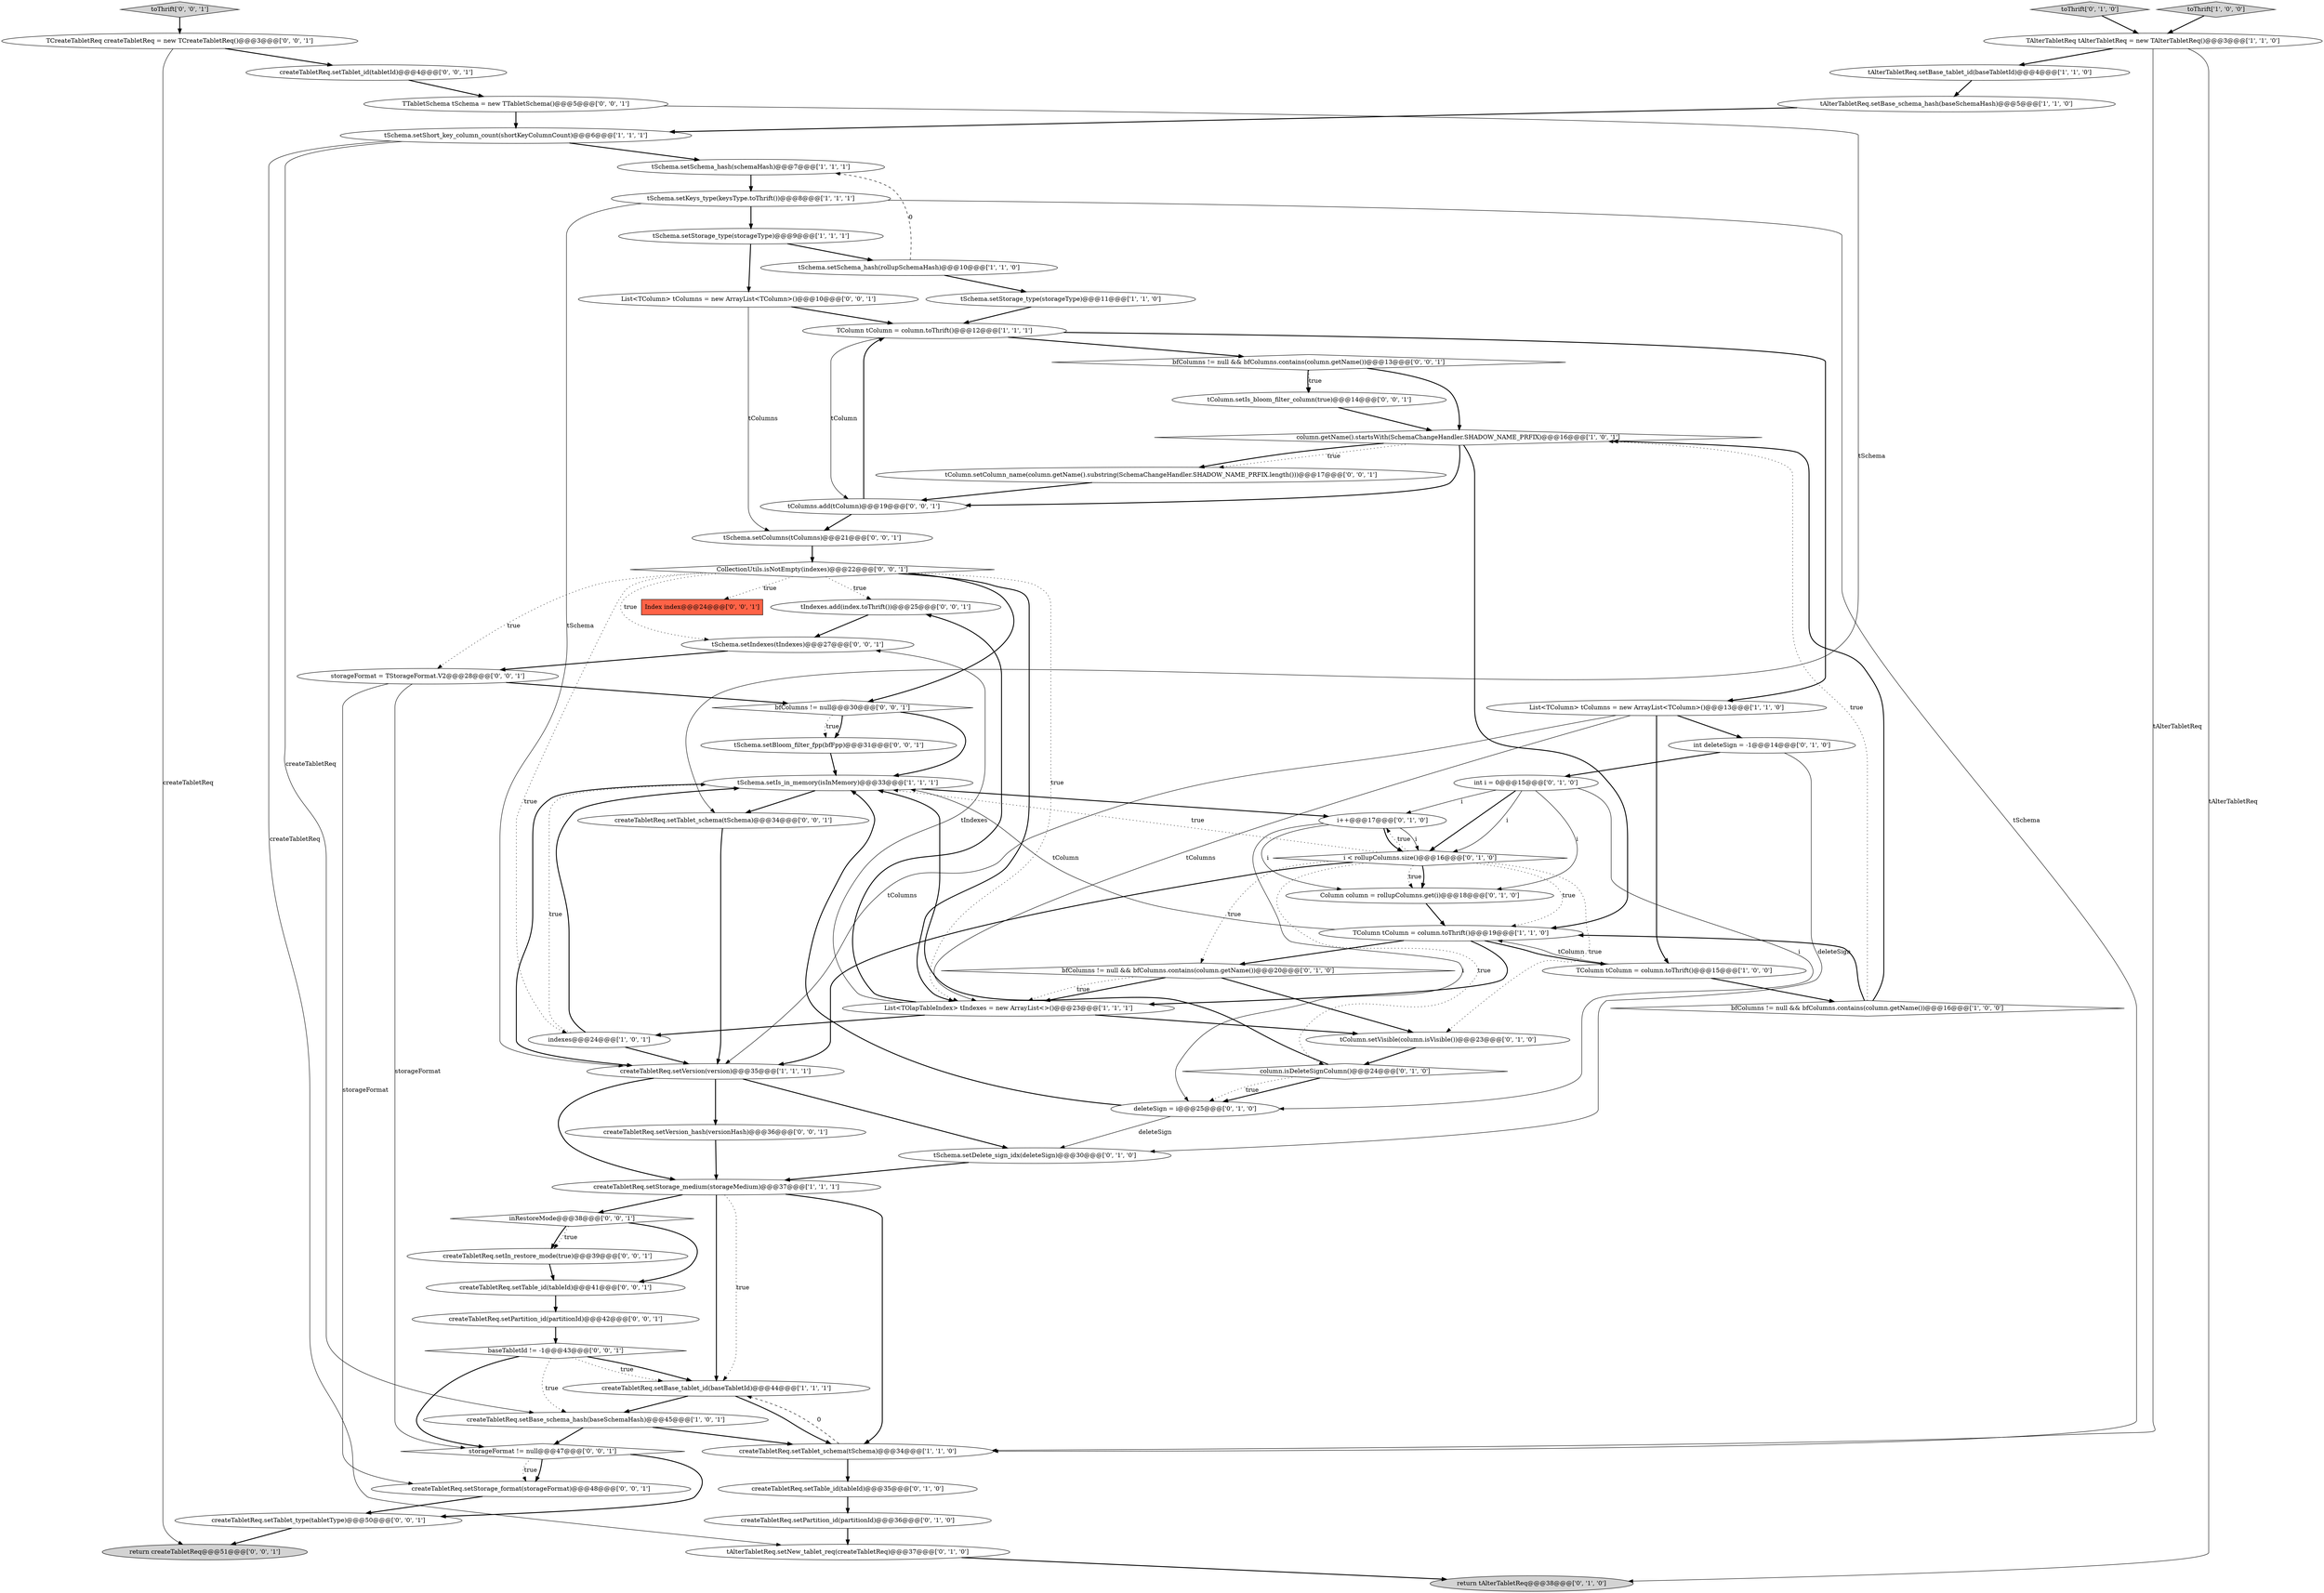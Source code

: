 digraph {
65 [style = filled, label = "baseTabletId != -1@@@43@@@['0', '0', '1']", fillcolor = white, shape = diamond image = "AAA0AAABBB3BBB"];
6 [style = filled, label = "createTabletReq.setStorage_medium(storageMedium)@@@37@@@['1', '1', '1']", fillcolor = white, shape = ellipse image = "AAA0AAABBB1BBB"];
12 [style = filled, label = "createTabletReq.setBase_tablet_id(baseTabletId)@@@44@@@['1', '1', '1']", fillcolor = white, shape = ellipse image = "AAA0AAABBB1BBB"];
44 [style = filled, label = "inRestoreMode@@@38@@@['0', '0', '1']", fillcolor = white, shape = diamond image = "AAA0AAABBB3BBB"];
3 [style = filled, label = "tSchema.setKeys_type(keysType.toThrift())@@@8@@@['1', '1', '1']", fillcolor = white, shape = ellipse image = "AAA0AAABBB1BBB"];
52 [style = filled, label = "createTabletReq.setTablet_schema(tSchema)@@@34@@@['0', '0', '1']", fillcolor = white, shape = ellipse image = "AAA0AAABBB3BBB"];
9 [style = filled, label = "TAlterTabletReq tAlterTabletReq = new TAlterTabletReq()@@@3@@@['1', '1', '0']", fillcolor = white, shape = ellipse image = "AAA0AAABBB1BBB"];
35 [style = filled, label = "Column column = rollupColumns.get(i)@@@18@@@['0', '1', '0']", fillcolor = white, shape = ellipse image = "AAA1AAABBB2BBB"];
36 [style = filled, label = "createTabletReq.setTable_id(tableId)@@@35@@@['0', '1', '0']", fillcolor = white, shape = ellipse image = "AAA0AAABBB2BBB"];
37 [style = filled, label = "bfColumns != null && bfColumns.contains(column.getName())@@@20@@@['0', '1', '0']", fillcolor = white, shape = diamond image = "AAA0AAABBB2BBB"];
33 [style = filled, label = "i++@@@17@@@['0', '1', '0']", fillcolor = white, shape = ellipse image = "AAA1AAABBB2BBB"];
46 [style = filled, label = "tIndexes.add(index.toThrift())@@@25@@@['0', '0', '1']", fillcolor = white, shape = ellipse image = "AAA0AAABBB3BBB"];
49 [style = filled, label = "createTabletReq.setTablet_id(tabletId)@@@4@@@['0', '0', '1']", fillcolor = white, shape = ellipse image = "AAA0AAABBB3BBB"];
50 [style = filled, label = "TTabletSchema tSchema = new TTabletSchema()@@@5@@@['0', '0', '1']", fillcolor = white, shape = ellipse image = "AAA0AAABBB3BBB"];
56 [style = filled, label = "Index index@@@24@@@['0', '0', '1']", fillcolor = tomato, shape = box image = "AAA0AAABBB3BBB"];
0 [style = filled, label = "column.getName().startsWith(SchemaChangeHandler.SHADOW_NAME_PRFIX)@@@16@@@['1', '0', '1']", fillcolor = white, shape = diamond image = "AAA0AAABBB1BBB"];
10 [style = filled, label = "tAlterTabletReq.setBase_tablet_id(baseTabletId)@@@4@@@['1', '1', '0']", fillcolor = white, shape = ellipse image = "AAA0AAABBB1BBB"];
41 [style = filled, label = "tColumn.setColumn_name(column.getName().substring(SchemaChangeHandler.SHADOW_NAME_PRFIX.length()))@@@17@@@['0', '0', '1']", fillcolor = white, shape = ellipse image = "AAA0AAABBB3BBB"];
63 [style = filled, label = "tSchema.setIndexes(tIndexes)@@@27@@@['0', '0', '1']", fillcolor = white, shape = ellipse image = "AAA0AAABBB3BBB"];
20 [style = filled, label = "TColumn tColumn = column.toThrift()@@@12@@@['1', '1', '1']", fillcolor = white, shape = ellipse image = "AAA0AAABBB1BBB"];
19 [style = filled, label = "TColumn tColumn = column.toThrift()@@@19@@@['1', '1', '0']", fillcolor = white, shape = ellipse image = "AAA0AAABBB1BBB"];
53 [style = filled, label = "bfColumns != null && bfColumns.contains(column.getName())@@@13@@@['0', '0', '1']", fillcolor = white, shape = diamond image = "AAA0AAABBB3BBB"];
28 [style = filled, label = "tSchema.setDelete_sign_idx(deleteSign)@@@30@@@['0', '1', '0']", fillcolor = white, shape = ellipse image = "AAA1AAABBB2BBB"];
8 [style = filled, label = "tSchema.setSchema_hash(schemaHash)@@@7@@@['1', '1', '1']", fillcolor = white, shape = ellipse image = "AAA0AAABBB1BBB"];
43 [style = filled, label = "tColumns.add(tColumn)@@@19@@@['0', '0', '1']", fillcolor = white, shape = ellipse image = "AAA0AAABBB3BBB"];
48 [style = filled, label = "createTabletReq.setIn_restore_mode(true)@@@39@@@['0', '0', '1']", fillcolor = white, shape = ellipse image = "AAA0AAABBB3BBB"];
59 [style = filled, label = "TCreateTabletReq createTabletReq = new TCreateTabletReq()@@@3@@@['0', '0', '1']", fillcolor = white, shape = ellipse image = "AAA0AAABBB3BBB"];
16 [style = filled, label = "tSchema.setStorage_type(storageType)@@@11@@@['1', '1', '0']", fillcolor = white, shape = ellipse image = "AAA0AAABBB1BBB"];
27 [style = filled, label = "toThrift['0', '1', '0']", fillcolor = lightgray, shape = diamond image = "AAA0AAABBB2BBB"];
30 [style = filled, label = "tColumn.setVisible(column.isVisible())@@@23@@@['0', '1', '0']", fillcolor = white, shape = ellipse image = "AAA1AAABBB2BBB"];
22 [style = filled, label = "tAlterTabletReq.setBase_schema_hash(baseSchemaHash)@@@5@@@['1', '1', '0']", fillcolor = white, shape = ellipse image = "AAA0AAABBB1BBB"];
38 [style = filled, label = "i < rollupColumns.size()@@@16@@@['0', '1', '0']", fillcolor = white, shape = diamond image = "AAA1AAABBB2BBB"];
21 [style = filled, label = "List<TOlapTableIndex> tIndexes = new ArrayList<>()@@@23@@@['1', '1', '1']", fillcolor = white, shape = ellipse image = "AAA0AAABBB1BBB"];
42 [style = filled, label = "tSchema.setColumns(tColumns)@@@21@@@['0', '0', '1']", fillcolor = white, shape = ellipse image = "AAA0AAABBB3BBB"];
7 [style = filled, label = "tSchema.setShort_key_column_count(shortKeyColumnCount)@@@6@@@['1', '1', '1']", fillcolor = white, shape = ellipse image = "AAA0AAABBB1BBB"];
2 [style = filled, label = "bfColumns != null && bfColumns.contains(column.getName())@@@16@@@['1', '0', '0']", fillcolor = white, shape = diamond image = "AAA0AAABBB1BBB"];
18 [style = filled, label = "createTabletReq.setVersion(version)@@@35@@@['1', '1', '1']", fillcolor = white, shape = ellipse image = "AAA0AAABBB1BBB"];
1 [style = filled, label = "createTabletReq.setTablet_schema(tSchema)@@@34@@@['1', '1', '0']", fillcolor = white, shape = ellipse image = "AAA0AAABBB1BBB"];
23 [style = filled, label = "TColumn tColumn = column.toThrift()@@@15@@@['1', '0', '0']", fillcolor = white, shape = ellipse image = "AAA0AAABBB1BBB"];
25 [style = filled, label = "createTabletReq.setPartition_id(partitionId)@@@36@@@['0', '1', '0']", fillcolor = white, shape = ellipse image = "AAA0AAABBB2BBB"];
29 [style = filled, label = "int deleteSign = -1@@@14@@@['0', '1', '0']", fillcolor = white, shape = ellipse image = "AAA0AAABBB2BBB"];
34 [style = filled, label = "tAlterTabletReq.setNew_tablet_req(createTabletReq)@@@37@@@['0', '1', '0']", fillcolor = white, shape = ellipse image = "AAA0AAABBB2BBB"];
39 [style = filled, label = "createTabletReq.setStorage_format(storageFormat)@@@48@@@['0', '0', '1']", fillcolor = white, shape = ellipse image = "AAA0AAABBB3BBB"];
40 [style = filled, label = "CollectionUtils.isNotEmpty(indexes)@@@22@@@['0', '0', '1']", fillcolor = white, shape = diamond image = "AAA0AAABBB3BBB"];
64 [style = filled, label = "tSchema.setBloom_filter_fpp(bfFpp)@@@31@@@['0', '0', '1']", fillcolor = white, shape = ellipse image = "AAA0AAABBB3BBB"];
14 [style = filled, label = "tSchema.setStorage_type(storageType)@@@9@@@['1', '1', '1']", fillcolor = white, shape = ellipse image = "AAA0AAABBB1BBB"];
54 [style = filled, label = "tColumn.setIs_bloom_filter_column(true)@@@14@@@['0', '0', '1']", fillcolor = white, shape = ellipse image = "AAA0AAABBB3BBB"];
51 [style = filled, label = "createTabletReq.setTable_id(tableId)@@@41@@@['0', '0', '1']", fillcolor = white, shape = ellipse image = "AAA0AAABBB3BBB"];
31 [style = filled, label = "return tAlterTabletReq@@@38@@@['0', '1', '0']", fillcolor = lightgray, shape = ellipse image = "AAA0AAABBB2BBB"];
61 [style = filled, label = "bfColumns != null@@@30@@@['0', '0', '1']", fillcolor = white, shape = diamond image = "AAA0AAABBB3BBB"];
4 [style = filled, label = "tSchema.setIs_in_memory(isInMemory)@@@33@@@['1', '1', '1']", fillcolor = white, shape = ellipse image = "AAA0AAABBB1BBB"];
57 [style = filled, label = "storageFormat != null@@@47@@@['0', '0', '1']", fillcolor = white, shape = diamond image = "AAA0AAABBB3BBB"];
32 [style = filled, label = "deleteSign = i@@@25@@@['0', '1', '0']", fillcolor = white, shape = ellipse image = "AAA1AAABBB2BBB"];
47 [style = filled, label = "createTabletReq.setVersion_hash(versionHash)@@@36@@@['0', '0', '1']", fillcolor = white, shape = ellipse image = "AAA0AAABBB3BBB"];
15 [style = filled, label = "tSchema.setSchema_hash(rollupSchemaHash)@@@10@@@['1', '1', '0']", fillcolor = white, shape = ellipse image = "AAA0AAABBB1BBB"];
55 [style = filled, label = "List<TColumn> tColumns = new ArrayList<TColumn>()@@@10@@@['0', '0', '1']", fillcolor = white, shape = ellipse image = "AAA0AAABBB3BBB"];
45 [style = filled, label = "return createTabletReq@@@51@@@['0', '0', '1']", fillcolor = lightgray, shape = ellipse image = "AAA0AAABBB3BBB"];
26 [style = filled, label = "column.isDeleteSignColumn()@@@24@@@['0', '1', '0']", fillcolor = white, shape = diamond image = "AAA1AAABBB2BBB"];
11 [style = filled, label = "toThrift['1', '0', '0']", fillcolor = lightgray, shape = diamond image = "AAA0AAABBB1BBB"];
17 [style = filled, label = "indexes@@@24@@@['1', '0', '1']", fillcolor = white, shape = ellipse image = "AAA0AAABBB1BBB"];
58 [style = filled, label = "createTabletReq.setPartition_id(partitionId)@@@42@@@['0', '0', '1']", fillcolor = white, shape = ellipse image = "AAA0AAABBB3BBB"];
24 [style = filled, label = "int i = 0@@@15@@@['0', '1', '0']", fillcolor = white, shape = ellipse image = "AAA1AAABBB2BBB"];
5 [style = filled, label = "List<TColumn> tColumns = new ArrayList<TColumn>()@@@13@@@['1', '1', '0']", fillcolor = white, shape = ellipse image = "AAA0AAABBB1BBB"];
60 [style = filled, label = "createTabletReq.setTablet_type(tabletType)@@@50@@@['0', '0', '1']", fillcolor = white, shape = ellipse image = "AAA0AAABBB3BBB"];
62 [style = filled, label = "storageFormat = TStorageFormat.V2@@@28@@@['0', '0', '1']", fillcolor = white, shape = ellipse image = "AAA0AAABBB3BBB"];
66 [style = filled, label = "toThrift['0', '0', '1']", fillcolor = lightgray, shape = diamond image = "AAA0AAABBB3BBB"];
13 [style = filled, label = "createTabletReq.setBase_schema_hash(baseSchemaHash)@@@45@@@['1', '0', '1']", fillcolor = white, shape = ellipse image = "AAA0AAABBB1BBB"];
23->2 [style = bold, label=""];
64->4 [style = bold, label=""];
59->49 [style = bold, label=""];
38->4 [style = dotted, label="true"];
44->48 [style = bold, label=""];
12->1 [style = bold, label=""];
19->23 [style = bold, label=""];
17->4 [style = dotted, label="true"];
21->46 [style = bold, label=""];
40->62 [style = dotted, label="true"];
18->28 [style = bold, label=""];
43->42 [style = bold, label=""];
40->17 [style = dotted, label="true"];
57->39 [style = bold, label=""];
24->38 [style = solid, label="i"];
17->4 [style = bold, label=""];
53->54 [style = dotted, label="true"];
28->6 [style = bold, label=""];
62->39 [style = solid, label="storageFormat"];
37->30 [style = bold, label=""];
65->57 [style = bold, label=""];
63->62 [style = bold, label=""];
15->16 [style = bold, label=""];
6->12 [style = bold, label=""];
38->35 [style = bold, label=""];
5->29 [style = bold, label=""];
13->1 [style = bold, label=""];
38->33 [style = dotted, label="true"];
1->36 [style = bold, label=""];
65->13 [style = dotted, label="true"];
51->58 [style = bold, label=""];
65->12 [style = bold, label=""];
46->63 [style = bold, label=""];
29->28 [style = solid, label="deleteSign"];
24->35 [style = solid, label="i"];
18->47 [style = bold, label=""];
54->0 [style = bold, label=""];
30->26 [style = bold, label=""];
3->14 [style = bold, label=""];
66->59 [style = bold, label=""];
55->42 [style = solid, label="tColumns"];
39->60 [style = bold, label=""];
38->18 [style = bold, label=""];
25->34 [style = bold, label=""];
0->19 [style = bold, label=""];
24->33 [style = solid, label="i"];
38->26 [style = dotted, label="true"];
26->4 [style = bold, label=""];
8->3 [style = bold, label=""];
12->13 [style = bold, label=""];
58->65 [style = bold, label=""];
9->31 [style = solid, label="tAlterTabletReq"];
37->21 [style = bold, label=""];
6->44 [style = bold, label=""];
42->40 [style = bold, label=""];
26->32 [style = bold, label=""];
40->61 [style = bold, label=""];
4->52 [style = bold, label=""];
60->45 [style = bold, label=""];
55->20 [style = bold, label=""];
61->64 [style = dotted, label="true"];
43->20 [style = bold, label=""];
61->4 [style = bold, label=""];
38->35 [style = dotted, label="true"];
6->12 [style = dotted, label="true"];
32->4 [style = bold, label=""];
44->51 [style = bold, label=""];
3->18 [style = solid, label="tSchema"];
18->6 [style = bold, label=""];
9->10 [style = bold, label=""];
53->54 [style = bold, label=""];
7->8 [style = bold, label=""];
24->32 [style = solid, label="i"];
61->64 [style = bold, label=""];
52->18 [style = bold, label=""];
19->37 [style = bold, label=""];
59->45 [style = solid, label="createTabletReq"];
65->12 [style = dotted, label="true"];
20->5 [style = bold, label=""];
47->6 [style = bold, label=""];
21->30 [style = bold, label=""];
33->38 [style = solid, label="i"];
27->9 [style = bold, label=""];
38->30 [style = dotted, label="true"];
53->0 [style = bold, label=""];
40->63 [style = dotted, label="true"];
3->1 [style = solid, label="tSchema"];
24->38 [style = bold, label=""];
10->22 [style = bold, label=""];
44->48 [style = dotted, label="true"];
2->19 [style = bold, label=""];
0->43 [style = bold, label=""];
38->19 [style = dotted, label="true"];
34->31 [style = bold, label=""];
23->19 [style = solid, label="tColumn"];
4->33 [style = bold, label=""];
9->1 [style = solid, label="tAlterTabletReq"];
33->38 [style = bold, label=""];
40->21 [style = dotted, label="true"];
33->35 [style = solid, label="i"];
2->0 [style = bold, label=""];
13->57 [style = bold, label=""];
26->32 [style = dotted, label="true"];
57->60 [style = bold, label=""];
20->43 [style = solid, label="tColumn"];
38->37 [style = dotted, label="true"];
14->15 [style = bold, label=""];
6->1 [style = bold, label=""];
33->32 [style = solid, label="i"];
4->18 [style = bold, label=""];
20->53 [style = bold, label=""];
50->52 [style = solid, label="tSchema"];
32->28 [style = solid, label="deleteSign"];
5->18 [style = solid, label="tColumns"];
14->55 [style = bold, label=""];
40->56 [style = dotted, label="true"];
48->51 [style = bold, label=""];
17->18 [style = bold, label=""];
40->46 [style = dotted, label="true"];
41->43 [style = bold, label=""];
21->17 [style = bold, label=""];
7->34 [style = solid, label="createTabletReq"];
11->9 [style = bold, label=""];
62->61 [style = bold, label=""];
37->21 [style = dotted, label="true"];
62->57 [style = solid, label="storageFormat"];
15->8 [style = dashed, label="0"];
40->21 [style = bold, label=""];
5->21 [style = solid, label="tColumns"];
19->21 [style = bold, label=""];
7->13 [style = solid, label="createTabletReq"];
21->63 [style = solid, label="tIndexes"];
5->23 [style = bold, label=""];
22->7 [style = bold, label=""];
1->12 [style = dashed, label="0"];
16->20 [style = bold, label=""];
0->41 [style = dotted, label="true"];
29->24 [style = bold, label=""];
2->0 [style = dotted, label="true"];
35->19 [style = bold, label=""];
0->41 [style = bold, label=""];
19->4 [style = solid, label="tColumn"];
49->50 [style = bold, label=""];
57->39 [style = dotted, label="true"];
36->25 [style = bold, label=""];
50->7 [style = bold, label=""];
}
